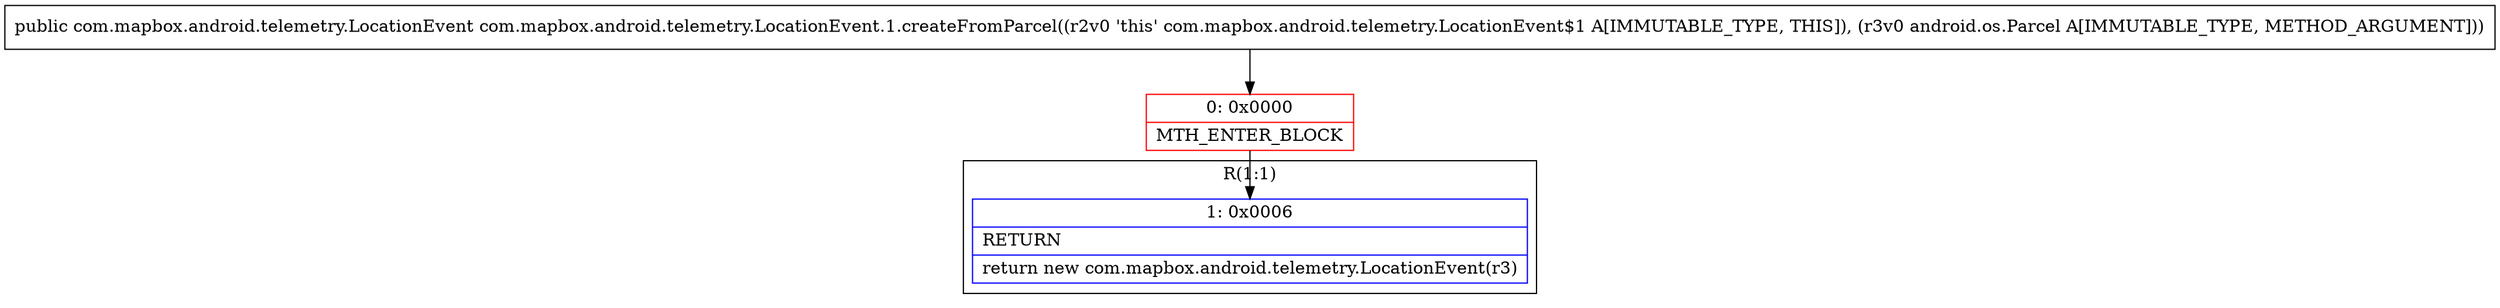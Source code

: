 digraph "CFG forcom.mapbox.android.telemetry.LocationEvent.1.createFromParcel(Landroid\/os\/Parcel;)Lcom\/mapbox\/android\/telemetry\/LocationEvent;" {
subgraph cluster_Region_23315120 {
label = "R(1:1)";
node [shape=record,color=blue];
Node_1 [shape=record,label="{1\:\ 0x0006|RETURN\l|return new com.mapbox.android.telemetry.LocationEvent(r3)\l}"];
}
Node_0 [shape=record,color=red,label="{0\:\ 0x0000|MTH_ENTER_BLOCK\l}"];
MethodNode[shape=record,label="{public com.mapbox.android.telemetry.LocationEvent com.mapbox.android.telemetry.LocationEvent.1.createFromParcel((r2v0 'this' com.mapbox.android.telemetry.LocationEvent$1 A[IMMUTABLE_TYPE, THIS]), (r3v0 android.os.Parcel A[IMMUTABLE_TYPE, METHOD_ARGUMENT])) }"];
MethodNode -> Node_0;
Node_0 -> Node_1;
}

